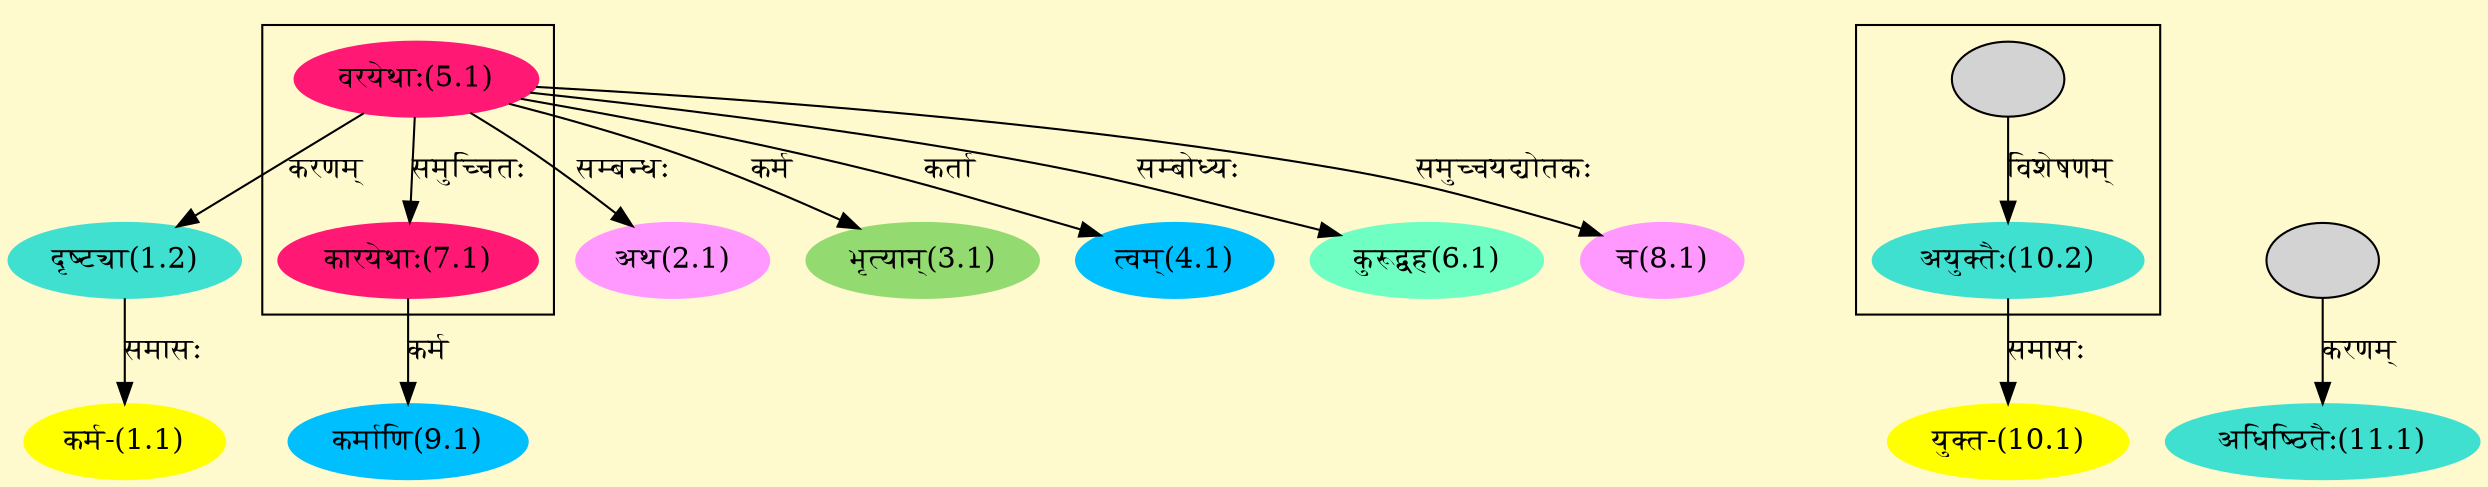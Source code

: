 digraph G{
rankdir=BT;
 compound=true;
 bgcolor="lemonchiffon1";

subgraph cluster_1{
Node7_1 [style=filled, color="#FF1975" label = "कारयेथाः(7.1)"]
Node5_1 [style=filled, color="#FF1975" label = "वरयेथाः(5.1)"]

}

subgraph cluster_2{
Node10_2 [style=filled, color="#40E0D0" label = "अयुक्तैः(10.2)"]
Node11 [style=filled, color="" label = ""]

}
Node1_1 [style=filled, color="#FFFF00" label = "कर्म-(1.1)"]
Node1_2 [style=filled, color="#40E0D0" label = "दृष्ट्या(1.2)"]
Node5_1 [style=filled, color="#FF1975" label = "वरयेथाः(5.1)"]
Node2_1 [style=filled, color="#FF99FF" label = "अथ(2.1)"]
Node3_1 [style=filled, color="#93DB70" label = "भृत्यान्(3.1)"]
Node4_1 [style=filled, color="#00BFFF" label = "त्वम्(4.1)"]
Node [style=filled, color="" label = "()"]
Node6_1 [style=filled, color="#6FFFC3" label = "कुरूद्वह(6.1)"]
Node8_1 [style=filled, color="#FF99FF" label = "च(8.1)"]
Node9_1 [style=filled, color="#00BFFF" label = "कर्माणि(9.1)"]
Node7_1 [style=filled, color="#FF1975" label = "कारयेथाः(7.1)"]
Node10_1 [style=filled, color="#FFFF00" label = "युक्त-(10.1)"]
Node10_2 [style=filled, color="#40E0D0" label = "अयुक्तैः(10.2)"]
Node11_1 [style=filled, color="#40E0D0" label = "अधिष्ठितैः(11.1)"]
Node7 [style=filled, color="" label = ""]
/* Start of Relations section */

Node1_1 -> Node1_2 [  label="समासः"  dir="back" ]
Node1_2 -> Node5_1 [  label="करणम्"  dir="back" ]
Node2_1 -> Node5_1 [  label="सम्बन्धः"  dir="back" ]
Node3_1 -> Node5_1 [  label="कर्म"  dir="back" ]
Node4_1 -> Node5_1 [  label="कर्ता"  dir="back" ]
Node6_1 -> Node5_1 [  label="सम्बोध्यः"  dir="back" ]
Node7_1 -> Node5_1 [  label="समुच्चितः"  dir="back" ]
Node8_1 -> Node5_1 [  label="समुच्चयद्योतकः"  dir="back" ]
Node9_1 -> Node7_1 [  label="कर्म"  dir="back" ]
Node10_1 -> Node10_2 [  label="समासः"  dir="back" ]
Node10_2 -> Node11 [  label="विशेषणम्"  dir="back" ]
Node11_1 -> Node7 [  label="करणम्"  dir="back" ]
}
